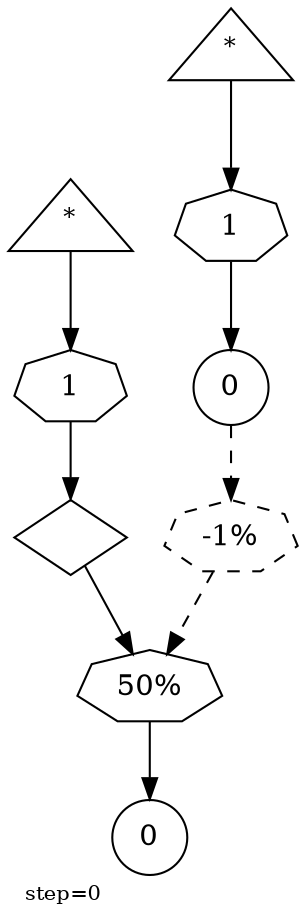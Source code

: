 digraph {
  graph  [labelloc=bottom,labeljust=left,fontsize="10",label="step=0"];
  "198" [shape=triangle,peripheries="1",label=<<SUP>*</SUP>>,labelfontcolor=black,color=black];
  "199" [shape=triangle,peripheries="1",label=<<SUP>*</SUP>>,labelfontcolor=black,color=black];
  "200" [shape=circle,peripheries="1",label=<0>,labelfontcolor=black,color=black];
  "202" [shape=circle,peripheries="1",label=<0>,labelfontcolor=black,color=black];
  "203" [shape=diamond,peripheries="1",label="",labelfontcolor=black,color=black];
  "201" [label=<1>,peripheries="1",color=black,shape=septagon];
  "199" -> "201" [color=black];
  "201" -> "200" [color=black];
  "204" [label=<1>,peripheries="1",color=black,shape=septagon];
  "198" -> "204" [color=black];
  "204" -> "203" [color=black];
  "205" [label=<50%>,peripheries="1",color=black,shape=septagon];
  "203" -> "205" [color=black];
  "205" -> "202" [color=black];
  "206" [label=<-1%>,peripheries="1",color=black,style=dashed,shape=septagon];
  "200" -> "206" [style=dashed,color=black];
  "206" -> "205" [style=dashed,color=black];
}